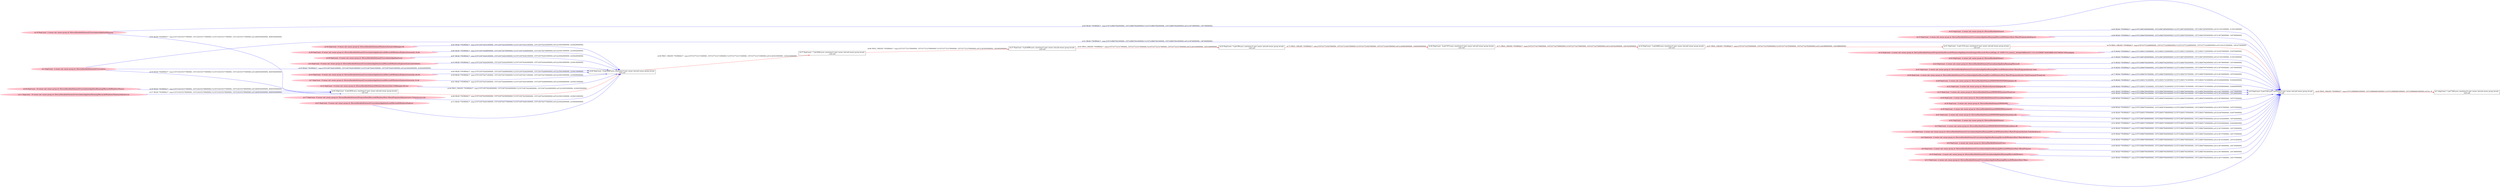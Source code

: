 digraph  {
rankdir=LR
"14"[color=pink,label="id:14 HopCount: -9 owner uid: owner group id: /Device/HarddiskVolume2/Users/admin/AppData/Local/Microsoft/Windows/Explorer/iconcache_idx.db ", shape=oval,style=filled];
"40"[color=black,label="id:40 HopCount: -8 pid:6960 proc_starttime:0 cmd: owner uid:null owner group id:null,\n null null", shape=box,style=solid];
"14" -> "40" [id=64,__obj="READ"color=blue,label="id:64 READ **NORMAL**  seqs:[1557236754262000000, 1557236754268000000] T:[1557236754262000000, 1557236754268000000] relT:[2230419000000, 2230413000000]",style=solid];
"35"[color=pink,label="id:35 HopCount: -2 owner uid: owner group id: /Device/HarddiskVolume4 ", shape=oval,style=filled];
"0"[color=black,label="id:0 HopCount: 0 pid:5180 proc_starttime:0 cmd: owner uid:null owner group id:null,\n null null", shape=box,style=solid];
"35" -> "0" [id=65,__obj="READ"color=blue,label="id:65 READ **NORMAL**  seqs:[1557238672850000000, 1557238672850000000] T:[1557238672850000000, 1557238672850000000] relT:[311831000000, 311831000000]",style=solid];
"15"[color=pink,label="id:15 HopCount: -2 owner uid: owner group id: /Device/HarddiskVolume2/Users/admin/AppData/Roaming/Microsoft/Windows/Start Menu/Programs/desktop.ini ", shape=oval,style=filled];
"15" -> "0" [id=66,__obj="READ"color=blue,label="id:66 READ **NORMAL**  seqs:[1557238847945000000, 1557238847945000000] T:[1557238847945000000, 1557238847945000000] relT:[136736000000, 136736000000]",style=solid];
"16"[color=black,label="id:16 HopCount: -3 pid:6060 proc_starttime:0 cmd: owner uid:null owner group id:null,\n null null", shape=box,style=solid];
"31"[color=black,label="id:31 HopCount: -2 pid:1516 proc_starttime:0 cmd: owner uid:null owner group id:null,\n null null", shape=box,style=solid];
"16" -> "31" [id=67,__obj="PROC_CREATE"color=red,label="id:67 PROC_CREATE **NORMAL**  seqs:[1557237722783000000, 1557237722783000000] T:[1557237722783000000, 1557237722783000000] relT:[1261898000000, 1261898000000]",style=solid];
"17"[color=pink,label="id:17 HopCount: -9 owner uid: owner group id: /Device/HarddiskVolume2/ProgramData/Microsoft/Windows/Start Menu/Programs/Administrative Tools/services.lnk ", shape=oval,style=filled];
"17" -> "40" [id=68,__obj="READ"color=blue,label="id:68 READ **NORMAL**  seqs:[1557236754250000000, 1557236754250000000] T:[1557236754250000000, 1557236754250000000] relT:[2230431000000, 2230431000000]",style=solid];
"18"[color=pink,label="id:18 HopCount: -2 owner uid: owner group id: /Device/HarddiskVolume2/Users/admin/AppData/Roaming ", shape=oval,style=filled];
"18" -> "0" [id=69,__obj="READ"color=blue,label="id:69 READ **NORMAL**  seqs:[1557238847942000000, 1557238847942000000] T:[1557238847942000000, 1557238847942000000] relT:[136739000000, 136739000000]",style=solid];
"19"[color=pink,label="id:19 HopCount: -2 owner uid: owner group id: /Device/HarddiskVolume2/ProgramData/Microsoft/Windows/AppRepository/Packages/Microsoft.MicrosoftEdge_41.16299.15.0_neutral__8wekyb3d8bbwe/S-1-5-21-231540947-922634896-4161786520-1004.pckgdep ", shape=oval,style=filled];
"19" -> "0" [id=70,__obj="READ"color=blue,label="id:70 READ **NORMAL**  seqs:[1557238451702000000, 1557238451702000000] T:[1557238451702000000, 1557238451702000000] relT:[532979000000, 532979000000]",style=solid];
"20"[color=black,label="id:20 HopCount: -4 pid:7472 proc_starttime:0 cmd: owner uid:null owner group id:null,\n null null", shape=box,style=solid];
"20" -> "16" [id=71,__obj="PROC_CREATE"color=red,label="id:71 PROC_CREATE **NORMAL**  seqs:[1557237722759000000, 1557237722759000000] T:[1557237722759000000, 1557237722759000000] relT:[1261922000000, 1261922000000]",style=solid];
"21"[color=pink,label="id:21 HopCount: -9 owner uid: owner group id: /Device/HarddiskVolume2/Users/admin/AppData/Local/Microsoft/Windows/Explorer ", shape=oval,style=filled];
"21" -> "40" [id=72,__obj="READ"color=blue,label="id:72 READ **NORMAL**  seqs:[1557236754261000000, 1557236754277000000] T:[1557236754261000000, 1557236754277000000] relT:[2230420000000, 2230404000000]",style=solid];
"22"[color=pink,label="id:22 HopCount: -2 owner uid: owner group id: /Device/HarddiskVolume1 ", shape=oval,style=filled];
"22" -> "0" [id=73,__obj="READ"color=blue,label="id:73 READ **NORMAL**  seqs:[1557238672850000000, 1557238672850000000] T:[1557238672850000000, 1557238672850000000] relT:[311831000000, 311831000000]",style=solid];
"23"[color=pink,label="id:23 HopCount: -2 owner uid: owner group id: /Device/HarddiskVolume2/Users/admin/AppData/Roaming/Microsoft ", shape=oval,style=filled];
"23" -> "0" [id=74,__obj="READ"color=blue,label="id:74 READ **NORMAL**  seqs:[1557238847942000000, 1557238847942000000] T:[1557238847942000000, 1557238847942000000] relT:[136739000000, 136739000000]",style=solid];
"24"[color=black,label="id:24 HopCount: -5 pid:396 proc_starttime:0 cmd: owner uid:null owner group id:null,\n null null", shape=box,style=solid];
"24" -> "20" [id=75,__obj="PROC_CREATE"color=red,label="id:75 PROC_CREATE **NORMAL**  seqs:[1557237721827000000, 1557237721827000000] T:[1557237721827000000, 1557237721827000000] relT:[1262854000000, 1262854000000]",style=solid];
"25"[color=pink,label="id:25 HopCount: -2 owner uid: owner group id: /Device/HarddiskVolume2/Users/admin/AppData/Roaming/Microsoft/Windows/Start Menu/Programs/System Tools ", shape=oval,style=filled];
"25" -> "0" [id=76,__obj="READ"color=blue,label="id:76 READ **NORMAL**  seqs:[1557238847936000000, 1557238847947000000] T:[1557238847936000000, 1557238847947000000] relT:[136745000000, 136734000000]",style=solid];
"26"[color=pink,label="id:26 HopCount: -2 owner uid: owner group id: /Device/HarddiskVolume2/Users/admin/AppData/Roaming/Microsoft/Windows/Start Menu/Programs/System Tools/Command Prompt.lnk ", shape=oval,style=filled];
"26" -> "0" [id=77,__obj="READ"color=blue,label="id:77 READ **NORMAL**  seqs:[1557238847937000000, 1557238847938000000] T:[1557238847937000000, 1557238847938000000] relT:[136744000000, 136743000000]",style=solid];
"28"[color=pink,label="id:28 HopCount: -2 owner uid: owner group id: /Device/HarddiskVolume2/WINDOWS/SYSTEM32/ploptin.dll ", shape=oval,style=filled];
"28" -> "0" [id=78,__obj="READ"color=blue,label="id:78 READ **NORMAL**  seqs:[1557238451741000000, 1557238451741000000] T:[1557238451741000000, 1557238451741000000] relT:[532940000000, 532940000000]",style=solid];
"31" -> "0" [id=79,__obj="PROC_CREATE"color=red,label="id:79 PROC_CREATE **NORMAL**  seqs:[1557237723208000000, 1557237723208000000] T:[1557237723208000000, 1557237723208000000] relT:[1261473000000, 1261473000000]",style=solid];
"32"[color=pink,label="id:32 HopCount: -2 owner uid: owner group id: /Windows/System32/ploptin.dll ", shape=oval,style=filled];
"32" -> "0" [id=80,__obj="READ"color=blue,label="id:80 READ **NORMAL**  seqs:[1557238451741000000, 1557238451741000000] T:[1557238451741000000, 1557238451741000000] relT:[532940000000, 532940000000]",style=solid];
"33"[color=pink,label="id:33 HopCount: -2 owner uid: owner group id: /Device/HarddiskVolume2/WINDOWS/system32/cmd.exe ", shape=oval,style=filled];
"33" -> "0" [id=81,__obj="READ"color=blue,label="id:81 READ **NORMAL**  seqs:[1557238847902000000, 1557238847902000000] T:[1557238847902000000, 1557238847902000000] relT:[136779000000, 136779000000]",style=solid];
"34"[color=pink,label="id:34 HopCount: -9 owner uid: owner group id: /Device/HarddiskVolume2/Windows/System32/filemgmt.dll ", shape=oval,style=filled];
"34" -> "40" [id=82,__obj="READ"color=blue,label="id:82 READ **NORMAL**  seqs:[1557236754251000000, 1557236754252000000] T:[1557236754251000000, 1557236754252000000] relT:[2230430000000, 2230429000000]",style=solid];
"27"[color=black,label="id:27 HopCount: -6 pid:8080 proc_starttime:0 cmd: owner uid:null owner group id:null,\n null null", shape=box,style=solid];
"27" -> "24" [id=83,__obj="PROC_CREATE"color=red,label="id:83 PROC_CREATE **NORMAL**  seqs:[1557237721517000000, 1557237721517000000] T:[1557237721517000000, 1557237721517000000] relT:[1263164000000, 1263164000000]",style=solid];
"36"[color=pink,label="id:36 HopCount: -9 owner uid: owner group id: /Device/HarddiskVolume2/Users/admin/AppData/Local/Microsoft/Windows/Explorer/iconcache_16.db ", shape=oval,style=filled];
"36" -> "40" [id=84,__obj="READ"color=blue,label="id:84 READ **NORMAL**  seqs:[1557236754268000000, 1557236754279000000] T:[1557236754268000000, 1557236754279000000] relT:[2230413000000, 2230402000000]",style=solid];
"29"[color=pink,label="id:29 HopCount: -2 owner uid: owner group id: /Device/HarddiskVolume2/Users/admin/AppData ", shape=oval,style=filled];
"29" -> "0" [id=85,__obj="READ"color=blue,label="id:85 READ **NORMAL**  seqs:[1557238847941000000, 1557238847941000000] T:[1557238847941000000, 1557238847941000000] relT:[136740000000, 136740000000]",style=solid];
"37"[color=black,label="id:37 HopCount: -7 pid:4092 proc_starttime:0 cmd: owner uid:null owner group id:null,\n null null", shape=box,style=solid];
"37" -> "27" [id=86,__obj="PROC_CREATE"color=red,label="id:86 PROC_CREATE **NORMAL**  seqs:[1557237721276000000, 1557237721276000000] T:[1557237721276000000, 1557237721276000000] relT:[1263405000000, 1263405000000]",style=solid];
"38"[color=pink,label="id:38 HopCount: -9 owner uid: owner group id: /Device/HarddiskVolume2/Users/admin/AppData/Local ", shape=oval,style=filled];
"38" -> "40" [id=87,__obj="READ"color=blue,label="id:87 READ **NORMAL**  seqs:[1557236754261000000, 1557236754261000000] T:[1557236754261000000, 1557236754261000000] relT:[2230420000000, 2230420000000]",style=solid];
"30"[color=pink,label="id:30 HopCount: -2 owner uid: owner group id: /Device/HarddiskVolume2/WINDOWS ", shape=oval,style=filled];
"30" -> "0" [id=88,__obj="READ"color=blue,label="id:88 READ **NORMAL**  seqs:[1557238847933000000, 1557238847934000000] T:[1557238847933000000, 1557238847934000000] relT:[136748000000, 136747000000]",style=solid];
"39"[color=pink,label="id:39 HopCount: -2 owner uid: owner group id: /Device/HarddiskVolume2/WINDOWS/system32 ", shape=oval,style=filled];
"39" -> "0" [id=89,__obj="READ"color=blue,label="id:89 READ **NORMAL**  seqs:[1557238847934000000, 1557238847934000000] T:[1557238847934000000, 1557238847934000000] relT:[136747000000, 136747000000]",style=solid];
"40" -> "37" [id=90,__obj="PROC_CREATE"color=red,label="id:90 PROC_CREATE **NORMAL**  seqs:[1557237721271000000, 1557237721271000000] T:[1557237721271000000, 1557237721271000000] relT:[1263410000000, 1263410000000]",style=solid];
"43"[color=black,label="id:43 HopCount: -9 pid:6056 proc_starttime:0 cmd: owner uid:null owner group id:null,\n null null", shape=box,style=solid];
"18" -> "43" [id=91,__obj="READ"color=blue,label="id:91 READ **NORMAL**  seqs:[1557234335377000000, 1557234335377000000] T:[1557234335377000000, 1557234335377000000] relT:[4649304000000, 4649304000000]",style=solid];
"1"[color=black,label="id:1 HopCount: 1 pid:7300 proc_starttime:0 cmd: owner uid:null owner group id:null,\n null null", shape=box,style=solid];
"0" -> "1" [id=45,__obj="PROC_CREATE"color=red,label="id:45 PROC_CREATE **NORMAL**  seqs:[1557238984681000000, 1557238984681000000] T:[1557238984681000000, 1557238984681000000] relT:[0, 0]",style=solid];
"41"[color=pink,label="id:41 HopCount: -2 owner uid: owner group id: /Device/HarddiskVolume2/WINDOWS/AppPatch/sysmain.sdb ", shape=oval,style=filled];
"41" -> "0" [id=46,__obj="READ"color=blue,label="id:46 READ **NORMAL**  seqs:[1557238451705000000, 1557238451706000000] T:[1557238451705000000, 1557238451706000000] relT:[532976000000, 532975000000]",style=solid];
"42"[color=pink,label="id:42 HopCount: -2 owner uid: owner group id: /Device/HarddiskVolume2 ", shape=oval,style=filled];
"42" -> "0" [id=47,__obj="READ"color=blue,label="id:47 READ **NORMAL**  seqs:[1557238672849000000, 1557238847939000000] T:[1557238672849000000, 1557238847939000000] relT:[311832000000, 136742000000]",style=solid];
"43" -> "40" [id=48,__obj="PROC_CREATE"color=red,label="id:48 PROC_CREATE **NORMAL**  seqs:[1557236754226000000, 1557236754226000000] T:[1557236754226000000, 1557236754226000000] relT:[2230455000000, 2230455000000]",style=solid];
"44"[color=pink,label="id:44 HopCount: -10 owner uid: owner group id: /Device/HarddiskVolume2/Users/admin/AppData/Roaming/Microsoft/Windows/Themes ", shape=oval,style=filled];
"44" -> "43" [id=49,__obj="READ"color=blue,label="id:49 READ **NORMAL**  seqs:[1557234335377000000, 1557234335378000000] T:[1557234335377000000, 1557234335378000000] relT:[4649304000000, 4649303000000]",style=solid];
"2"[color=pink,label="id:2 HopCount: -2 owner uid: owner group id: /Device/HarddiskVolume2/Users/admin ", shape=oval,style=filled];
"2" -> "43" [id=50,__obj="READ"color=blue,label="id:50 READ **NORMAL**  seqs:[1557234335377000000, 1557234335377000000] T:[1557234335377000000, 1557234335377000000] relT:[4649304000000, 4649304000000]",style=solid];
"2" -> "0" [id=51,__obj="READ"color=blue,label="id:51 READ **NORMAL**  seqs:[1557238847941000000, 1557238847941000000] T:[1557238847941000000, 1557238847941000000] relT:[136740000000, 136740000000]",style=solid];
"3"[color=pink,label="id:3 HopCount: -2 owner uid: owner group id: /Device/HarddiskVolume2/WINDOWS/SYSTEM32/kernelbase.dll ", shape=oval,style=filled];
"3" -> "0" [id=52,__obj="READ"color=blue,label="id:52 READ **NORMAL**  seqs:[1557238451742000000, 1557238451742000000] T:[1557238451742000000, 1557238451742000000] relT:[532939000000, 532939000000]",style=solid];
"4"[color=pink,label="id:4 HopCount: -9 owner uid: owner group id: /Device/HarddiskVolume2/Users/admin/AppData/Local/Microsoft/Windows/Explorer/IconCacheToDelete ", shape=oval,style=filled];
"4" -> "40" [id=53,__obj="READ"color=blue,label="id:53 READ **NORMAL**  seqs:[1557236754262000000, 1557236754262000000] T:[1557236754262000000, 1557236754262000000] relT:[2230419000000, 2230419000000]",style=solid];
"5"[color=pink,label="id:5 HopCount: -2 owner uid: owner group id: /Device/HarddiskVolume2/Users/admin/AppData/Roaming/Microsoft/Windows/Start Menu/Programs/System Tools/desktop.ini ", shape=oval,style=filled];
"5" -> "0" [id=54,__obj="READ"color=blue,label="id:54 READ **NORMAL**  seqs:[1557238847946000000, 1557238847946000000] T:[1557238847946000000, 1557238847946000000] relT:[136735000000, 136735000000]",style=solid];
"6"[color=pink,label="id:6 HopCount: -2 owner uid: owner group id: /Device/HarddiskVolume2/Users/admin/AppData/Roaming/Microsoft/Windows/Start Menu/desktop.ini ", shape=oval,style=filled];
"6" -> "0" [id=55,__obj="READ"color=blue,label="id:55 READ **NORMAL**  seqs:[1557238847944000000, 1557238847944000000] T:[1557238847944000000, 1557238847944000000] relT:[136737000000, 136737000000]",style=solid];
"8"[color=pink,label="id:8 HopCount: -2 owner uid: owner group id: /Device/HarddiskVolume2/Users ", shape=oval,style=filled];
"8" -> "0" [id=56,__obj="READ"color=blue,label="id:56 READ **NORMAL**  seqs:[1557238847940000000, 1557238847940000000] T:[1557238847940000000, 1557238847940000000] relT:[136741000000, 136741000000]",style=solid];
"11"[color=pink,label="id:11 HopCount: -10 owner uid: owner group id: /Device/HarddiskVolume2/Users/admin/AppData/Roaming/Microsoft/Windows/Themes/slideshow.ini ", shape=oval,style=filled];
"11" -> "43" [id=57,__obj="READ"color=blue,label="id:57 READ **NORMAL**  seqs:[1557234335378000000, 1557234335379000000] T:[1557234335379000000, 1557234335379000000] relT:[4649302000000, 4649302000000]",style=solid];
"7"[color=pink,label="id:7 HopCount: -9 owner uid: owner group id: /Device/HarddiskVolume2/Users/admin/AppData/Local/Microsoft/Windows/Explorer/iconcache_32.db ", shape=oval,style=filled];
"7" -> "40" [id=58,__obj="READ"color=blue,label="id:58 READ **NORMAL**  seqs:[1557236754271000000, 1557236754272000000] T:[1557236754271000000, 1557236754272000000] relT:[2230410000000, 2230409000000]",style=solid];
"2" -> "40" [id=59,__obj="READ"color=blue,label="id:59 READ **NORMAL**  seqs:[1557236754261000000, 1557236754261000000] T:[1557236754261000000, 1557236754261000000] relT:[2230420000000, 2230420000000]",style=solid];
"9"[color=pink,label="id:9 HopCount: -2 owner uid: owner group id: /Device/HarddiskVolume2/Users/admin/AppData/Roaming/Microsoft/Windows/Start Menu/Programs ", shape=oval,style=filled];
"9" -> "0" [id=60,__obj="READ"color=blue,label="id:60 READ **NORMAL**  seqs:[1557238847945000000, 1557238847946000000] T:[1557238847945000000, 1557238847946000000] relT:[136736000000, 136735000000]",style=solid];
"12"[color=pink,label="id:12 HopCount: -9 owner uid: owner group id: /Device/HarddiskVolume2/Windows/System32/en-US/filemgmt.dll.mui ", shape=oval,style=filled];
"12" -> "40" [id=61,__obj="READ"color=blue,label="id:61 READ **NORMAL**  seqs:[1557236754253000000, 1557236754260000000] T:[1557236754253000000, 1557236754260000000] relT:[2230428000000, 2230421000000]",style=solid];
"10"[color=pink,label="id:10 HopCount: -2 owner uid: owner group id: /Device/HarddiskVolume2/Users/admin/AppData/Roaming/Microsoft/Windows ", shape=oval,style=filled];
"10" -> "0" [id=62,__obj="READ"color=blue,label="id:62 READ **NORMAL**  seqs:[1557238847943000000, 1557238847943000000] T:[1557238847943000000, 1557238847943000000] relT:[136738000000, 136738000000]",style=solid];
"13"[color=pink,label="id:13 HopCount: -2 owner uid: owner group id: /Device/HarddiskVolume2/Users/admin/AppData/Roaming/Microsoft/Windows/Start Menu ", shape=oval,style=filled];
"13" -> "0" [id=63,__obj="READ"color=blue,label="id:63 READ **NORMAL**  seqs:[1557238847944000000, 1557238847944000000] T:[1557238847944000000, 1557238847944000000] relT:[136737000000, 136737000000]",style=solid];
}